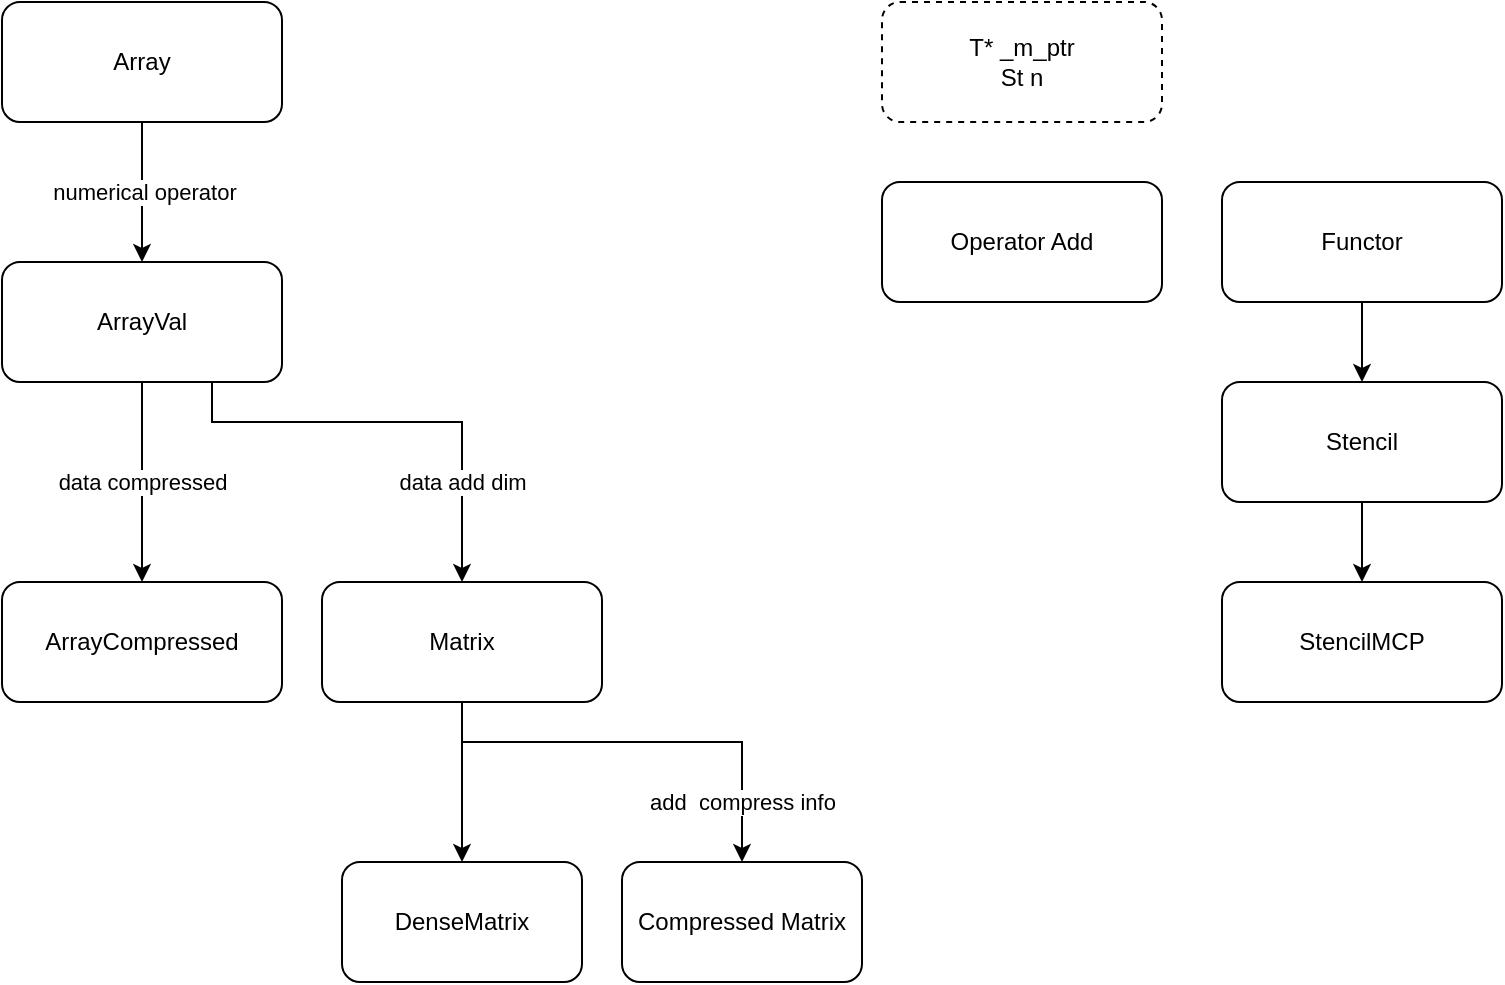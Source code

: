 <mxfile version="16.6.1" type="github">
  <diagram id="Fwt9xINMEdIQ-sMLIJee" name="Page-1">
    <mxGraphModel dx="1550" dy="827" grid="1" gridSize="10" guides="1" tooltips="1" connect="1" arrows="1" fold="1" page="1" pageScale="1" pageWidth="827" pageHeight="1169" math="0" shadow="0">
      <root>
        <mxCell id="0" />
        <mxCell id="1" parent="0" />
        <mxCell id="CBUE_pJmdGpuspK3hzhN-3" value="numerical operator" style="edgeStyle=orthogonalEdgeStyle;rounded=0;orthogonalLoop=1;jettySize=auto;html=1;" parent="1" source="CBUE_pJmdGpuspK3hzhN-2" edge="1">
          <mxGeometry relative="1" as="geometry">
            <mxPoint x="310" y="440" as="targetPoint" />
          </mxGeometry>
        </mxCell>
        <mxCell id="CBUE_pJmdGpuspK3hzhN-2" value="Array" style="rounded=1;whiteSpace=wrap;html=1;" parent="1" vertex="1">
          <mxGeometry x="240" y="310" width="140" height="60" as="geometry" />
        </mxCell>
        <mxCell id="CBUE_pJmdGpuspK3hzhN-6" value="data compressed" style="edgeStyle=orthogonalEdgeStyle;rounded=0;orthogonalLoop=1;jettySize=auto;html=1;entryX=0.5;entryY=0;entryDx=0;entryDy=0;" parent="1" source="CBUE_pJmdGpuspK3hzhN-4" target="CBUE_pJmdGpuspK3hzhN-5" edge="1">
          <mxGeometry relative="1" as="geometry" />
        </mxCell>
        <mxCell id="rBK04-TI6ftIsLtiBjv8-2" value="data add dim" style="edgeStyle=orthogonalEdgeStyle;rounded=0;orthogonalLoop=1;jettySize=auto;html=1;exitX=0.75;exitY=1;exitDx=0;exitDy=0;entryX=0.5;entryY=0;entryDx=0;entryDy=0;" parent="1" source="CBUE_pJmdGpuspK3hzhN-4" target="rBK04-TI6ftIsLtiBjv8-1" edge="1">
          <mxGeometry x="0.556" relative="1" as="geometry">
            <Array as="points">
              <mxPoint x="345" y="520" />
              <mxPoint x="470" y="520" />
            </Array>
            <mxPoint as="offset" />
          </mxGeometry>
        </mxCell>
        <mxCell id="CBUE_pJmdGpuspK3hzhN-4" value="ArrayVal" style="rounded=1;whiteSpace=wrap;html=1;" parent="1" vertex="1">
          <mxGeometry x="240" y="440" width="140" height="60" as="geometry" />
        </mxCell>
        <mxCell id="CBUE_pJmdGpuspK3hzhN-5" value="ArrayCompressed" style="rounded=1;whiteSpace=wrap;html=1;" parent="1" vertex="1">
          <mxGeometry x="240" y="600" width="140" height="60" as="geometry" />
        </mxCell>
        <mxCell id="rBK04-TI6ftIsLtiBjv8-4" value="" style="edgeStyle=orthogonalEdgeStyle;rounded=0;orthogonalLoop=1;jettySize=auto;html=1;" parent="1" source="rBK04-TI6ftIsLtiBjv8-1" target="rBK04-TI6ftIsLtiBjv8-3" edge="1">
          <mxGeometry relative="1" as="geometry" />
        </mxCell>
        <mxCell id="rBK04-TI6ftIsLtiBjv8-6" value="add&amp;nbsp; compress info" style="edgeStyle=orthogonalEdgeStyle;rounded=0;orthogonalLoop=1;jettySize=auto;html=1;exitX=0.5;exitY=1;exitDx=0;exitDy=0;" parent="1" source="rBK04-TI6ftIsLtiBjv8-1" target="rBK04-TI6ftIsLtiBjv8-5" edge="1">
          <mxGeometry x="0.727" relative="1" as="geometry">
            <Array as="points">
              <mxPoint x="470" y="680" />
              <mxPoint x="610" y="680" />
            </Array>
            <mxPoint as="offset" />
          </mxGeometry>
        </mxCell>
        <mxCell id="rBK04-TI6ftIsLtiBjv8-1" value="Matrix" style="rounded=1;whiteSpace=wrap;html=1;" parent="1" vertex="1">
          <mxGeometry x="400" y="600" width="140" height="60" as="geometry" />
        </mxCell>
        <mxCell id="rBK04-TI6ftIsLtiBjv8-3" value="DenseMatrix" style="whiteSpace=wrap;html=1;rounded=1;" parent="1" vertex="1">
          <mxGeometry x="410" y="740" width="120" height="60" as="geometry" />
        </mxCell>
        <mxCell id="rBK04-TI6ftIsLtiBjv8-5" value="Compressed Matrix" style="whiteSpace=wrap;html=1;rounded=1;" parent="1" vertex="1">
          <mxGeometry x="550" y="740" width="120" height="60" as="geometry" />
        </mxCell>
        <mxCell id="u_R6WG7_YhEw8cM4uiy9-1" value="T* _m_ptr&lt;br&gt;St n" style="rounded=1;whiteSpace=wrap;html=1;dashed=1;" vertex="1" parent="1">
          <mxGeometry x="680" y="310" width="140" height="60" as="geometry" />
        </mxCell>
        <mxCell id="u_R6WG7_YhEw8cM4uiy9-3" value="Operator Add" style="rounded=1;whiteSpace=wrap;html=1;" vertex="1" parent="1">
          <mxGeometry x="680" y="400" width="140" height="60" as="geometry" />
        </mxCell>
        <mxCell id="u_R6WG7_YhEw8cM4uiy9-6" value="" style="edgeStyle=orthogonalEdgeStyle;rounded=0;orthogonalLoop=1;jettySize=auto;html=1;" edge="1" parent="1" source="u_R6WG7_YhEw8cM4uiy9-4" target="u_R6WG7_YhEw8cM4uiy9-5">
          <mxGeometry relative="1" as="geometry" />
        </mxCell>
        <mxCell id="u_R6WG7_YhEw8cM4uiy9-4" value="Functor" style="rounded=1;whiteSpace=wrap;html=1;" vertex="1" parent="1">
          <mxGeometry x="850" y="400" width="140" height="60" as="geometry" />
        </mxCell>
        <mxCell id="u_R6WG7_YhEw8cM4uiy9-8" value="" style="edgeStyle=orthogonalEdgeStyle;rounded=0;orthogonalLoop=1;jettySize=auto;html=1;" edge="1" parent="1" source="u_R6WG7_YhEw8cM4uiy9-5" target="u_R6WG7_YhEw8cM4uiy9-7">
          <mxGeometry relative="1" as="geometry" />
        </mxCell>
        <mxCell id="u_R6WG7_YhEw8cM4uiy9-5" value="Stencil" style="rounded=1;whiteSpace=wrap;html=1;" vertex="1" parent="1">
          <mxGeometry x="850" y="500" width="140" height="60" as="geometry" />
        </mxCell>
        <mxCell id="u_R6WG7_YhEw8cM4uiy9-7" value="StencilMCP" style="rounded=1;whiteSpace=wrap;html=1;" vertex="1" parent="1">
          <mxGeometry x="850" y="600" width="140" height="60" as="geometry" />
        </mxCell>
      </root>
    </mxGraphModel>
  </diagram>
</mxfile>
